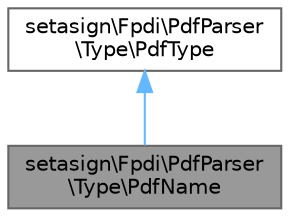 digraph "setasign\Fpdi\PdfParser\Type\PdfName"
{
 // LATEX_PDF_SIZE
  bgcolor="transparent";
  edge [fontname=Helvetica,fontsize=10,labelfontname=Helvetica,labelfontsize=10];
  node [fontname=Helvetica,fontsize=10,shape=box,height=0.2,width=0.4];
  Node1 [id="Node000001",label="setasign\\Fpdi\\PdfParser\l\\Type\\PdfName",height=0.2,width=0.4,color="gray40", fillcolor="grey60", style="filled", fontcolor="black",tooltip=" "];
  Node2 -> Node1 [id="edge1_Node000001_Node000002",dir="back",color="steelblue1",style="solid",tooltip=" "];
  Node2 [id="Node000002",label="setasign\\Fpdi\\PdfParser\l\\Type\\PdfType",height=0.2,width=0.4,color="gray40", fillcolor="white", style="filled",URL="$classsetasign_1_1Fpdi_1_1PdfParser_1_1Type_1_1PdfType.html",tooltip=" "];
}
